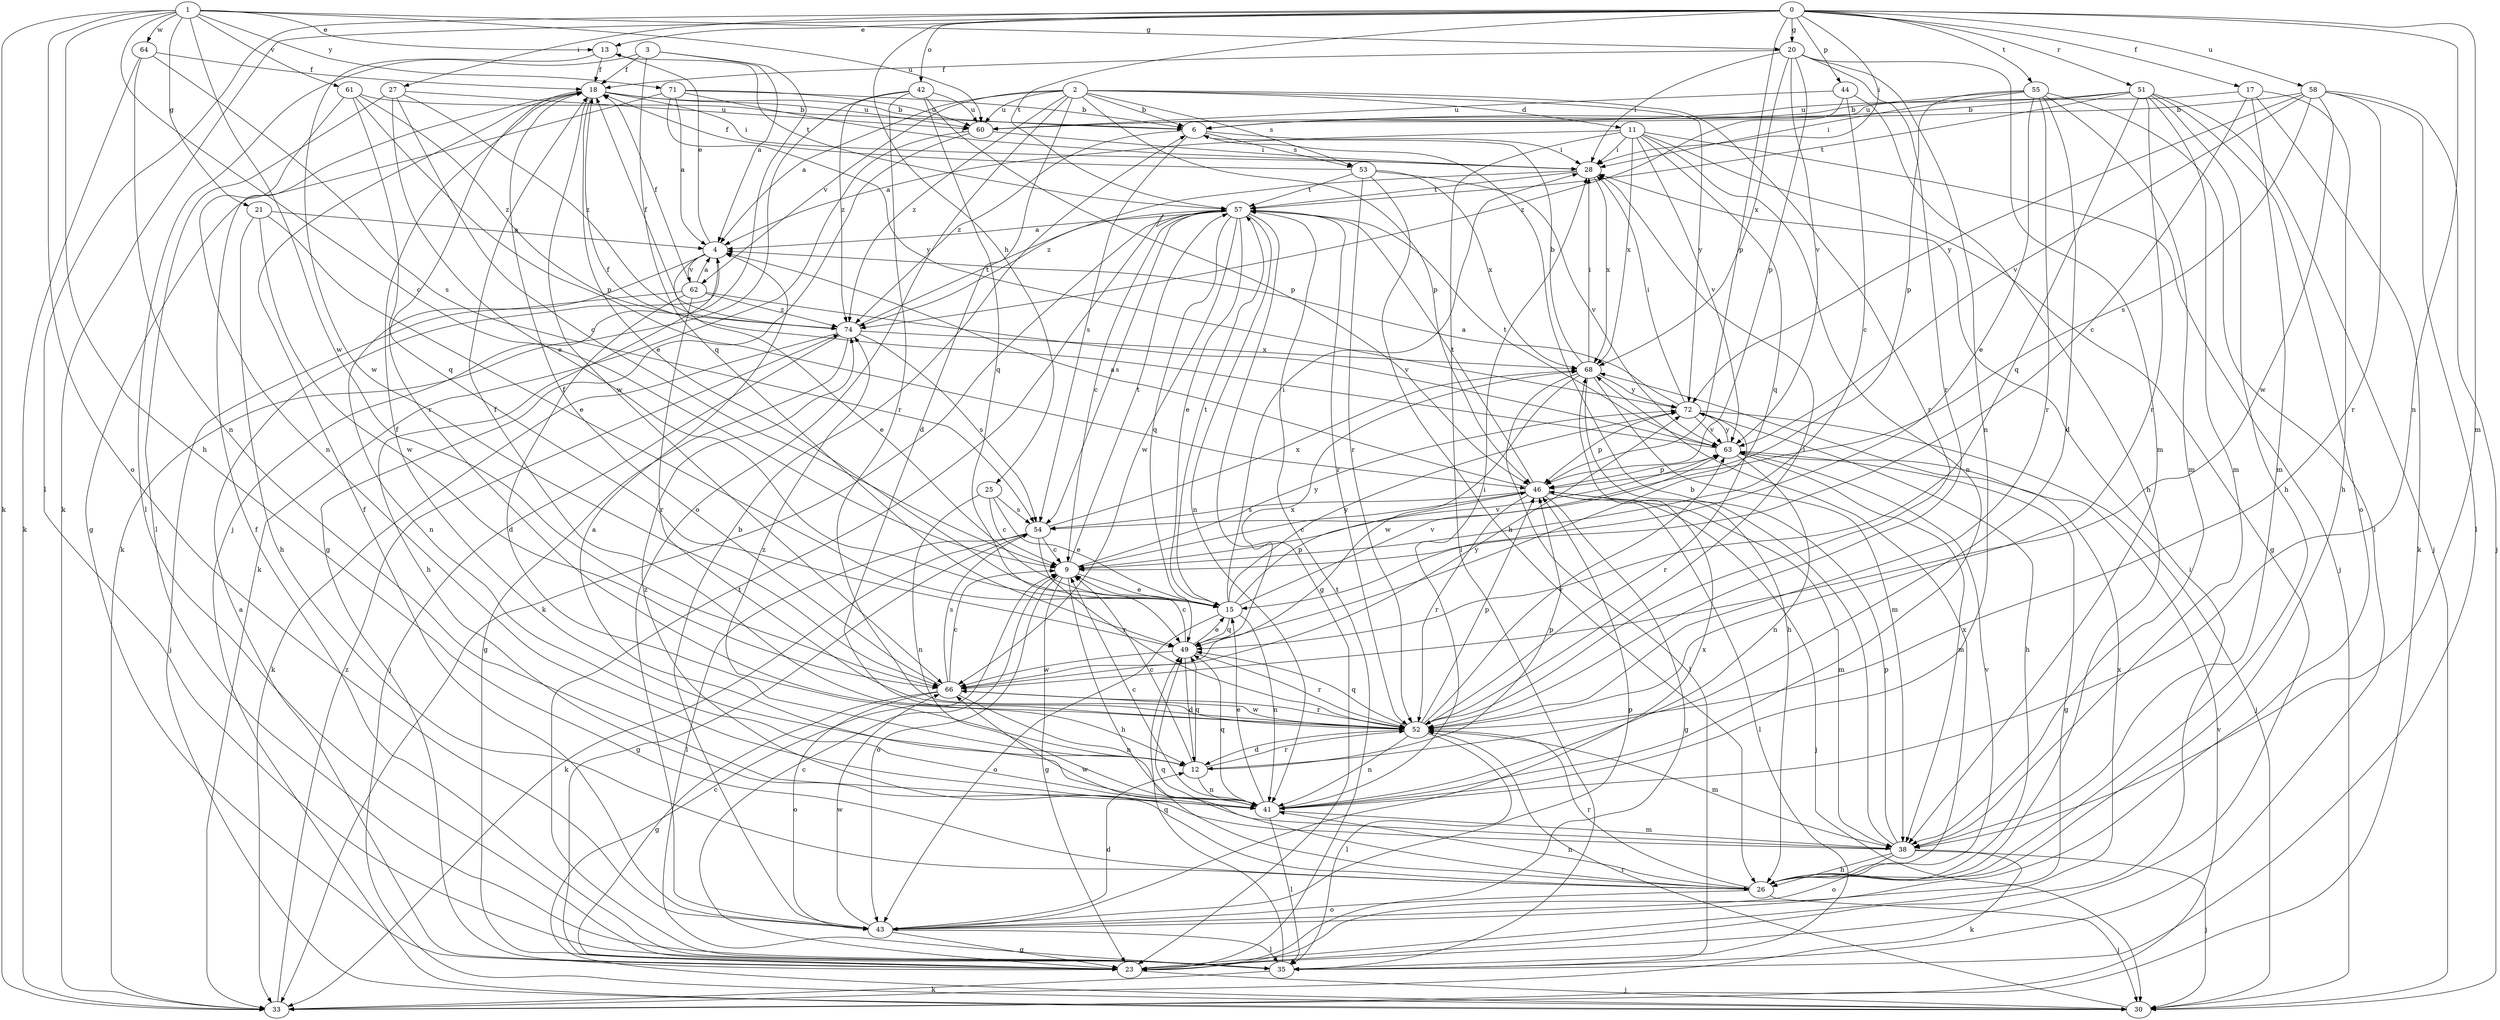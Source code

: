 strict digraph  {
0;
1;
2;
3;
4;
6;
9;
11;
12;
13;
15;
17;
18;
20;
21;
23;
25;
26;
27;
28;
30;
33;
35;
38;
41;
42;
43;
44;
46;
49;
51;
52;
53;
54;
55;
57;
58;
60;
61;
62;
63;
64;
66;
68;
71;
72;
74;
0 -> 13  [label=e];
0 -> 17  [label=f];
0 -> 20  [label=g];
0 -> 25  [label=h];
0 -> 27  [label=i];
0 -> 28  [label=i];
0 -> 33  [label=k];
0 -> 35  [label=l];
0 -> 38  [label=m];
0 -> 41  [label=n];
0 -> 42  [label=o];
0 -> 44  [label=p];
0 -> 46  [label=p];
0 -> 51  [label=r];
0 -> 55  [label=t];
0 -> 57  [label=t];
0 -> 58  [label=u];
1 -> 9  [label=c];
1 -> 13  [label=e];
1 -> 20  [label=g];
1 -> 21  [label=g];
1 -> 26  [label=h];
1 -> 33  [label=k];
1 -> 43  [label=o];
1 -> 60  [label=u];
1 -> 61  [label=v];
1 -> 64  [label=w];
1 -> 66  [label=w];
1 -> 71  [label=y];
2 -> 4  [label=a];
2 -> 6  [label=b];
2 -> 11  [label=d];
2 -> 12  [label=d];
2 -> 43  [label=o];
2 -> 46  [label=p];
2 -> 52  [label=r];
2 -> 53  [label=s];
2 -> 60  [label=u];
2 -> 62  [label=v];
2 -> 72  [label=y];
2 -> 74  [label=z];
3 -> 4  [label=a];
3 -> 18  [label=f];
3 -> 30  [label=j];
3 -> 35  [label=l];
3 -> 49  [label=q];
4 -> 13  [label=e];
4 -> 15  [label=e];
4 -> 26  [label=h];
4 -> 41  [label=n];
4 -> 62  [label=v];
6 -> 28  [label=i];
6 -> 53  [label=s];
6 -> 54  [label=s];
6 -> 74  [label=z];
9 -> 15  [label=e];
9 -> 23  [label=g];
9 -> 26  [label=h];
9 -> 43  [label=o];
9 -> 57  [label=t];
9 -> 63  [label=v];
9 -> 72  [label=y];
11 -> 4  [label=a];
11 -> 23  [label=g];
11 -> 28  [label=i];
11 -> 30  [label=j];
11 -> 35  [label=l];
11 -> 41  [label=n];
11 -> 49  [label=q];
11 -> 63  [label=v];
11 -> 68  [label=x];
12 -> 9  [label=c];
12 -> 18  [label=f];
12 -> 41  [label=n];
12 -> 46  [label=p];
12 -> 49  [label=q];
12 -> 52  [label=r];
12 -> 74  [label=z];
13 -> 18  [label=f];
13 -> 57  [label=t];
13 -> 66  [label=w];
15 -> 28  [label=i];
15 -> 41  [label=n];
15 -> 43  [label=o];
15 -> 46  [label=p];
15 -> 49  [label=q];
15 -> 57  [label=t];
15 -> 63  [label=v];
15 -> 72  [label=y];
17 -> 9  [label=c];
17 -> 26  [label=h];
17 -> 33  [label=k];
17 -> 38  [label=m];
17 -> 60  [label=u];
18 -> 6  [label=b];
18 -> 15  [label=e];
18 -> 28  [label=i];
18 -> 52  [label=r];
18 -> 60  [label=u];
18 -> 66  [label=w];
20 -> 18  [label=f];
20 -> 28  [label=i];
20 -> 38  [label=m];
20 -> 41  [label=n];
20 -> 46  [label=p];
20 -> 52  [label=r];
20 -> 63  [label=v];
20 -> 68  [label=x];
21 -> 4  [label=a];
21 -> 15  [label=e];
21 -> 26  [label=h];
21 -> 66  [label=w];
23 -> 4  [label=a];
23 -> 9  [label=c];
23 -> 28  [label=i];
23 -> 30  [label=j];
23 -> 57  [label=t];
23 -> 68  [label=x];
25 -> 9  [label=c];
25 -> 15  [label=e];
25 -> 41  [label=n];
25 -> 54  [label=s];
26 -> 30  [label=j];
26 -> 41  [label=n];
26 -> 43  [label=o];
26 -> 49  [label=q];
26 -> 52  [label=r];
26 -> 63  [label=v];
26 -> 68  [label=x];
27 -> 9  [label=c];
27 -> 15  [label=e];
27 -> 35  [label=l];
27 -> 60  [label=u];
27 -> 74  [label=z];
28 -> 57  [label=t];
28 -> 68  [label=x];
28 -> 74  [label=z];
30 -> 9  [label=c];
30 -> 52  [label=r];
33 -> 63  [label=v];
33 -> 74  [label=z];
35 -> 18  [label=f];
35 -> 33  [label=k];
35 -> 49  [label=q];
35 -> 57  [label=t];
38 -> 6  [label=b];
38 -> 26  [label=h];
38 -> 30  [label=j];
38 -> 33  [label=k];
38 -> 43  [label=o];
38 -> 46  [label=p];
38 -> 66  [label=w];
38 -> 74  [label=z];
41 -> 4  [label=a];
41 -> 9  [label=c];
41 -> 15  [label=e];
41 -> 28  [label=i];
41 -> 35  [label=l];
41 -> 38  [label=m];
41 -> 49  [label=q];
42 -> 33  [label=k];
42 -> 46  [label=p];
42 -> 49  [label=q];
42 -> 52  [label=r];
42 -> 60  [label=u];
42 -> 74  [label=z];
43 -> 6  [label=b];
43 -> 12  [label=d];
43 -> 18  [label=f];
43 -> 23  [label=g];
43 -> 35  [label=l];
43 -> 46  [label=p];
43 -> 66  [label=w];
43 -> 68  [label=x];
44 -> 9  [label=c];
44 -> 26  [label=h];
44 -> 60  [label=u];
44 -> 74  [label=z];
46 -> 4  [label=a];
46 -> 9  [label=c];
46 -> 23  [label=g];
46 -> 30  [label=j];
46 -> 35  [label=l];
46 -> 38  [label=m];
46 -> 52  [label=r];
46 -> 54  [label=s];
46 -> 57  [label=t];
49 -> 9  [label=c];
49 -> 12  [label=d];
49 -> 15  [label=e];
49 -> 52  [label=r];
49 -> 66  [label=w];
49 -> 68  [label=x];
51 -> 6  [label=b];
51 -> 26  [label=h];
51 -> 30  [label=j];
51 -> 38  [label=m];
51 -> 43  [label=o];
51 -> 49  [label=q];
51 -> 52  [label=r];
51 -> 57  [label=t];
51 -> 60  [label=u];
52 -> 12  [label=d];
52 -> 18  [label=f];
52 -> 28  [label=i];
52 -> 35  [label=l];
52 -> 38  [label=m];
52 -> 41  [label=n];
52 -> 46  [label=p];
52 -> 49  [label=q];
52 -> 63  [label=v];
52 -> 66  [label=w];
53 -> 18  [label=f];
53 -> 26  [label=h];
53 -> 52  [label=r];
53 -> 57  [label=t];
53 -> 63  [label=v];
53 -> 68  [label=x];
54 -> 9  [label=c];
54 -> 23  [label=g];
54 -> 33  [label=k];
54 -> 35  [label=l];
54 -> 52  [label=r];
54 -> 68  [label=x];
55 -> 6  [label=b];
55 -> 12  [label=d];
55 -> 15  [label=e];
55 -> 28  [label=i];
55 -> 35  [label=l];
55 -> 38  [label=m];
55 -> 46  [label=p];
55 -> 52  [label=r];
57 -> 4  [label=a];
57 -> 9  [label=c];
57 -> 15  [label=e];
57 -> 23  [label=g];
57 -> 33  [label=k];
57 -> 41  [label=n];
57 -> 49  [label=q];
57 -> 52  [label=r];
57 -> 54  [label=s];
57 -> 66  [label=w];
58 -> 6  [label=b];
58 -> 30  [label=j];
58 -> 35  [label=l];
58 -> 52  [label=r];
58 -> 54  [label=s];
58 -> 63  [label=v];
58 -> 66  [label=w];
58 -> 72  [label=y];
60 -> 23  [label=g];
60 -> 28  [label=i];
60 -> 33  [label=k];
61 -> 6  [label=b];
61 -> 41  [label=n];
61 -> 46  [label=p];
61 -> 49  [label=q];
61 -> 74  [label=z];
62 -> 4  [label=a];
62 -> 12  [label=d];
62 -> 18  [label=f];
62 -> 30  [label=j];
62 -> 52  [label=r];
62 -> 63  [label=v];
62 -> 74  [label=z];
63 -> 18  [label=f];
63 -> 23  [label=g];
63 -> 38  [label=m];
63 -> 41  [label=n];
63 -> 46  [label=p];
63 -> 57  [label=t];
63 -> 72  [label=y];
64 -> 18  [label=f];
64 -> 33  [label=k];
64 -> 41  [label=n];
64 -> 54  [label=s];
66 -> 9  [label=c];
66 -> 18  [label=f];
66 -> 23  [label=g];
66 -> 41  [label=n];
66 -> 43  [label=o];
66 -> 52  [label=r];
66 -> 54  [label=s];
66 -> 72  [label=y];
68 -> 6  [label=b];
68 -> 26  [label=h];
68 -> 28  [label=i];
68 -> 35  [label=l];
68 -> 38  [label=m];
68 -> 66  [label=w];
68 -> 72  [label=y];
71 -> 4  [label=a];
71 -> 6  [label=b];
71 -> 23  [label=g];
71 -> 28  [label=i];
71 -> 60  [label=u];
71 -> 72  [label=y];
72 -> 4  [label=a];
72 -> 26  [label=h];
72 -> 28  [label=i];
72 -> 30  [label=j];
72 -> 46  [label=p];
72 -> 52  [label=r];
72 -> 63  [label=v];
74 -> 18  [label=f];
74 -> 23  [label=g];
74 -> 30  [label=j];
74 -> 33  [label=k];
74 -> 54  [label=s];
74 -> 57  [label=t];
74 -> 68  [label=x];
}
